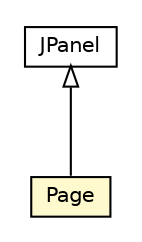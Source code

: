 #!/usr/local/bin/dot
#
# Class diagram 
# Generated by UMLGraph version R5_6-24-gf6e263 (http://www.umlgraph.org/)
#

digraph G {
	edge [fontname="Helvetica",fontsize=10,labelfontname="Helvetica",labelfontsize=10];
	node [fontname="Helvetica",fontsize=10,shape=plaintext];
	nodesep=0.25;
	ranksep=0.5;
	// org.universAAL.ui.gui.swing.bluesteelLAF.support.pager.Page
	c37067 [label=<<table title="org.universAAL.ui.gui.swing.bluesteelLAF.support.pager.Page" border="0" cellborder="1" cellspacing="0" cellpadding="2" port="p" bgcolor="lemonChiffon" href="./Page.html">
		<tr><td><table border="0" cellspacing="0" cellpadding="1">
<tr><td align="center" balign="center"> Page </td></tr>
		</table></td></tr>
		</table>>, URL="./Page.html", fontname="Helvetica", fontcolor="black", fontsize=10.0];
	//org.universAAL.ui.gui.swing.bluesteelLAF.support.pager.Page extends javax.swing.JPanel
	c37141:p -> c37067:p [dir=back,arrowtail=empty];
	// javax.swing.JPanel
	c37141 [label=<<table title="javax.swing.JPanel" border="0" cellborder="1" cellspacing="0" cellpadding="2" port="p" href="http://java.sun.com/j2se/1.4.2/docs/api/javax/swing/JPanel.html">
		<tr><td><table border="0" cellspacing="0" cellpadding="1">
<tr><td align="center" balign="center"> JPanel </td></tr>
		</table></td></tr>
		</table>>, URL="http://java.sun.com/j2se/1.4.2/docs/api/javax/swing/JPanel.html", fontname="Helvetica", fontcolor="black", fontsize=10.0];
}


